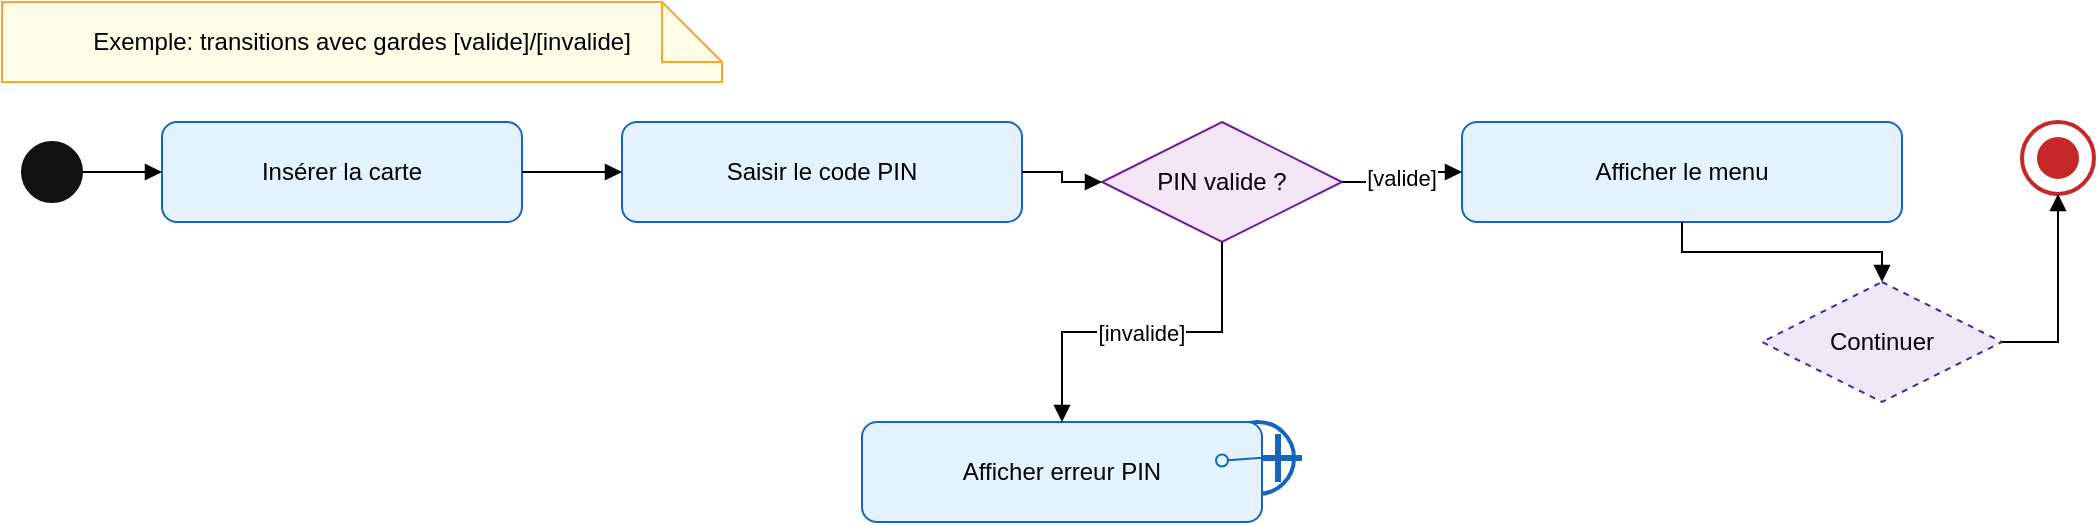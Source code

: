 <?xml version="1.0" encoding="utf-8"?>
<mxfile>
  <diagram name="01 - Éléments de base — DAB Retrait">
    <mxGraphModel dx="1600" dy="900" grid="1" gridSize="10" page="1" pageWidth="1600" pageHeight="900" math="0" background="#ffffff">
      <root>
        <mxCell id="0"/>
        <mxCell id="1" parent="0"/>
        <mxCell id="3" value="" style="shape=ellipse;whiteSpace=wrap;html=1;fillColor=#111111;strokeColor=#111111;" vertex="1" parent="1">
          <mxGeometry x="80" y="120" width="30" height="30" as="geometry"/>
        </mxCell>
        <mxCell id="4" value="Insérer la carte" style="shape=rect;rounded=1;whiteSpace=wrap;html=1;fillColor=#e3f2fd;strokeColor=#1565c0;" vertex="1" parent="1">
          <mxGeometry x="150" y="110" width="180" height="50" as="geometry"/>
        </mxCell>
        <mxCell id="5" value="Saisir le code PIN" style="shape=rect;rounded=1;whiteSpace=wrap;html=1;fillColor=#e3f2fd;strokeColor=#1565c0;" vertex="1" parent="1">
          <mxGeometry x="380" y="110" width="200" height="50" as="geometry"/>
        </mxCell>
        <mxCell id="6" value="PIN valide ?" style="shape=rhombus;whiteSpace=wrap;html=1;fillColor=#f3e5f5;strokeColor=#6a1b9a;" vertex="1" parent="1">
          <mxGeometry x="620" y="110" width="120" height="60" as="geometry"/>
        </mxCell>
        <mxCell id="7" value="Afficher le menu" style="shape=rect;rounded=1;whiteSpace=wrap;html=1;fillColor=#e3f2fd;strokeColor=#1565c0;" vertex="1" parent="1">
          <mxGeometry x="800" y="110" width="220" height="50" as="geometry"/>
        </mxCell>
        <mxCell id="8" value="" style="shape=ellipse;whiteSpace=wrap;html=1;fillColor=#ffffff;strokeColor=#c62828;strokeWidth=2;" vertex="1" parent="1">
          <mxGeometry x="1080" y="110" width="36" height="36" as="geometry"/>
        </mxCell>
        <mxCell id="9" value="" style="shape=ellipse;whiteSpace=wrap;html=1;fillColor=#c62828;strokeColor=#c62828;" vertex="1" parent="1">
          <mxGeometry x="1088" y="118" width="20" height="20" as="geometry"/>
        </mxCell>
        <mxCell id="10" value="" style="shape=ellipse;whiteSpace=wrap;html=1;fillColor=#ffffff;strokeColor=#1565c0;strokeWidth=2;" vertex="1" parent="1">
          <mxGeometry x="680" y="260" width="36" height="36" as="geometry"/>
        </mxCell>
        <mxCell id="11" value="" style="shape=line;strokeWidth=3;strokeColor=#1565c0;" vertex="1" parent="1">
          <mxGeometry x="696" y="276" width="24" height="4" as="geometry"/>
        </mxCell>
        <mxCell id="12" value="" style="shape=line;strokeWidth=3;strokeColor=#1565c0;rotation=90;" vertex="1" parent="1">
          <mxGeometry x="696" y="276" width="24" height="4" as="geometry"/>
        </mxCell>
        <mxCell id="13" value="Afficher erreur PIN" style="shape=rect;rounded=1;whiteSpace=wrap;html=1;fillColor=#e3f2fd;strokeColor=#1565c0;" vertex="1" parent="1">
          <mxGeometry x="500" y="260" width="200" height="50" as="geometry"/>
        </mxCell>
        <mxCell id="14" value="Continuer" style="shape=rhombus;whiteSpace=wrap;html=1;fillColor=#ede7f6;strokeColor=#4527a0;dashed=1;" vertex="1" parent="1">
          <mxGeometry x="950" y="190" width="120" height="60" as="geometry"/>
        </mxCell>
        <mxCell id="15" value="" style="edgeStyle=orthogonalEdgeStyle;rounded=0;endArrow=block;endFill=1;" edge="1" parent="1" source="3" target="4">
          <mxGeometry relative="1" as="geometry"/>
        </mxCell>
        <mxCell id="16" value="" style="edgeStyle=orthogonalEdgeStyle;rounded=0;endArrow=block;endFill=1;" edge="1" parent="1" source="4" target="5">
          <mxGeometry relative="1" as="geometry"/>
        </mxCell>
        <mxCell id="17" value="" style="edgeStyle=orthogonalEdgeStyle;rounded=0;endArrow=block;endFill=1;" edge="1" parent="1" source="5" target="6">
          <mxGeometry relative="1" as="geometry"/>
        </mxCell>
        <mxCell id="18" value="[valide]" style="edgeStyle=orthogonalEdgeStyle;rounded=0;endArrow=block;endFill=1;" edge="1" parent="1" source="6" target="7">
          <mxGeometry relative="1" as="geometry"/>
        </mxCell>
        <mxCell id="19" value="[invalide]" style="edgeStyle=orthogonalEdgeStyle;rounded=0;endArrow=block;endFill=1;" edge="1" parent="1" source="6" target="13">
          <mxGeometry relative="1" as="geometry"/>
        </mxCell>
        <mxCell id="20" value="" style="endArrow=oval;endFill=0;strokeColor=#1565c0;" edge="1" parent="1" source="13" target="10">
          <mxGeometry relative="1" as="geometry"/>
        </mxCell>
        <mxCell id="21" value="" style="edgeStyle=orthogonalEdgeStyle;rounded=0;endArrow=block;endFill=1;" edge="1" parent="1" source="7" target="14">
          <mxGeometry relative="1" as="geometry"/>
        </mxCell>
        <mxCell id="22" value="" style="edgeStyle=orthogonalEdgeStyle;rounded=0;endArrow=block;endFill=1;" edge="1" parent="1" source="14" target="8">
          <mxGeometry relative="1" as="geometry"/>
        </mxCell>
        <mxCell id="23" value="Exemple: transitions avec gardes [valide]/[invalide]" style="shape=note;whiteSpace=wrap;html=1;fillColor=#fffde7;strokeColor=#f9a825;" vertex="1" parent="1">
          <mxGeometry x="70" y="50" width="360" height="40" as="geometry"/>
        </mxCell>
      </root>
    </mxGraphModel>
  </diagram>
  <diagram name="02 - Parallélisme — Comptes et Journal">
    <mxGraphModel dx="1600" dy="900" grid="1" gridSize="10" page="1" pageWidth="1600" pageHeight="900" math="0" background="#ffffff">
      <root>
        <mxCell id="0"/>
        <mxCell id="1" parent="0"/>
        <mxCell id="24" value="" style="shape=ellipse;whiteSpace=wrap;html=1;fillColor=#111111;strokeColor=#111111;" vertex="1" parent="1">
          <mxGeometry x="80" y="120" width="30" height="30" as="geometry"/>
        </mxCell>
        <mxCell id="25" value="Choisir ‘Retrait’" style="shape=rect;rounded=1;whiteSpace=wrap;html=1;fillColor=#e3f2fd;strokeColor=#1565c0;" vertex="1" parent="1">
          <mxGeometry x="140" y="105" width="240" height="50" as="geometry"/>
        </mxCell>
        <mxCell id="26" value="" style="shape=rect;rounded=0;whiteSpace=wrap;html=1;fillColor=#212121;strokeColor=#212121;" vertex="1" parent="1">
          <mxGeometry x="410" y="120" width="160" height="8" as="geometry"/>
        </mxCell>
        <mxCell id="27" value="Vérifier solde (banque)" style="shape=rect;rounded=1;whiteSpace=wrap;html=1;fillColor=#e3f2fd;strokeColor=#1565c0;" vertex="1" parent="1">
          <mxGeometry x="620" y="60" width="260" height="50" as="geometry"/>
        </mxCell>
        <mxCell id="28" value="Écrire entrée journal" style="shape=rect;rounded=1;whiteSpace=wrap;html=1;fillColor=#e3f2fd;strokeColor=#1565c0;" vertex="1" parent="1">
          <mxGeometry x="620" y="160" width="260" height="50" as="geometry"/>
        </mxCell>
        <mxCell id="29" value="" style="shape=rect;rounded=0;whiteSpace=wrap;html=1;fillColor=#212121;strokeColor=#212121;" vertex="1" parent="1">
          <mxGeometry x="920" y="120" width="160" height="8" as="geometry"/>
        </mxCell>
        <mxCell id="30" value="Afficher confirmation" style="shape=rect;rounded=1;whiteSpace=wrap;html=1;fillColor=#e3f2fd;strokeColor=#1565c0;" vertex="1" parent="1">
          <mxGeometry x="1110" y="105" width="260" height="50" as="geometry"/>
        </mxCell>
        <mxCell id="31" value="" style="shape=ellipse;whiteSpace=wrap;html=1;fillColor=#ffffff;strokeColor=#c62828;strokeWidth=2;" vertex="1" parent="1">
          <mxGeometry x="1410" y="110" width="36" height="36" as="geometry"/>
        </mxCell>
        <mxCell id="32" value="" style="shape=ellipse;whiteSpace=wrap;html=1;fillColor=#c62828;strokeColor=#c62828;" vertex="1" parent="1">
          <mxGeometry x="1418" y="118" width="20" height="20" as="geometry"/>
        </mxCell>
        <mxCell id="33" value="" style="edgeStyle=orthogonalEdgeStyle;rounded=0;endArrow=block;endFill=1;" edge="1" parent="1" source="24" target="25">
          <mxGeometry relative="1" as="geometry"/>
        </mxCell>
        <mxCell id="34" value="" style="edgeStyle=orthogonalEdgeStyle;rounded=0;endArrow=block;endFill=1;" edge="1" parent="1" source="25" target="26">
          <mxGeometry relative="1" as="geometry"/>
        </mxCell>
        <mxCell id="35" value="" style="edgeStyle=orthogonalEdgeStyle;rounded=0;endArrow=block;endFill=1;" edge="1" parent="1" source="26" target="27">
          <mxGeometry relative="1" as="geometry"/>
        </mxCell>
        <mxCell id="36" value="" style="edgeStyle=orthogonalEdgeStyle;rounded=0;endArrow=block;endFill=1;" edge="1" parent="1" source="26" target="28">
          <mxGeometry relative="1" as="geometry"/>
        </mxCell>
        <mxCell id="37" value="" style="edgeStyle=orthogonalEdgeStyle;rounded=0;endArrow=block;endFill=1;" edge="1" parent="1" source="27" target="29">
          <mxGeometry relative="1" as="geometry"/>
        </mxCell>
        <mxCell id="38" value="" style="edgeStyle=orthogonalEdgeStyle;rounded=0;endArrow=block;endFill=1;" edge="1" parent="1" source="28" target="29">
          <mxGeometry relative="1" as="geometry"/>
        </mxCell>
        <mxCell id="39" value="" style="edgeStyle=orthogonalEdgeStyle;rounded=0;endArrow=block;endFill=1;" edge="1" parent="1" source="29" target="30">
          <mxGeometry relative="1" as="geometry"/>
        </mxCell>
        <mxCell id="40" value="" style="edgeStyle=orthogonalEdgeStyle;rounded=0;endArrow=block;endFill=1;" edge="1" parent="1" source="30" target="31">
          <mxGeometry relative="1" as="geometry"/>
        </mxCell>
      </root>
    </mxGraphModel>
  </diagram>
  <diagram name="03 - Flux d’objet — Billets &amp; Reçu">
    <mxGraphModel dx="1600" dy="900" grid="1" gridSize="10" page="1" pageWidth="1600" pageHeight="900" math="0" background="#ffffff">
      <root>
        <mxCell id="0"/>
        <mxCell id="1" parent="0"/>
        <mxCell id="41" value="" style="shape=ellipse;whiteSpace=wrap;html=1;fillColor=#111111;strokeColor=#111111;" vertex="1" parent="1">
          <mxGeometry x="80" y="140" width="30" height="30" as="geometry"/>
        </mxCell>
        <mxCell id="42" value="Calculer la répartition des billets" style="shape=rect;rounded=1;whiteSpace=wrap;html=1;fillColor=#e3f2fd;strokeColor=#1565c0;" vertex="1" parent="1">
          <mxGeometry x="140" y="125" width="260" height="50" as="geometry"/>
        </mxCell>
        <mxCell id="43" value="Obj: LotBillets" style="shape=rect;rounded=1;whiteSpace=wrap;html=1;fillColor=#fffde7;strokeColor=#f9a825;" vertex="1" parent="1">
          <mxGeometry x="450" y="100" width="200" height="60" as="geometry"/>
        </mxCell>
        <mxCell id="44" value="Distribuer les billets" style="shape=rect;rounded=1;whiteSpace=wrap;html=1;fillColor=#e3f2fd;strokeColor=#1565c0;" vertex="1" parent="1">
          <mxGeometry x="700" y="125" width="260" height="50" as="geometry"/>
        </mxCell>
        <mxCell id="45" value="Obj: ReçuPDF" style="shape=rect;rounded=1;whiteSpace=wrap;html=1;fillColor=#fffde7;strokeColor=#f9a825;" vertex="1" parent="1">
          <mxGeometry x="700" y="230" width="220" height="50" as="geometry"/>
        </mxCell>
        <mxCell id="46" value="Imprimer le reçu" style="shape=rect;rounded=1;whiteSpace=wrap;html=1;fillColor=#e3f2fd;strokeColor=#1565c0;" vertex="1" parent="1">
          <mxGeometry x="980" y="225" width="240" height="50" as="geometry"/>
        </mxCell>
        <mxCell id="47" value="" style="shape=ellipse;whiteSpace=wrap;html=1;fillColor=#ffffff;strokeColor=#c62828;strokeWidth=2;" vertex="1" parent="1">
          <mxGeometry x="1260" y="130" width="36" height="36" as="geometry"/>
        </mxCell>
        <mxCell id="48" value="" style="shape=ellipse;whiteSpace=wrap;html=1;fillColor=#c62828;strokeColor=#c62828;" vertex="1" parent="1">
          <mxGeometry x="1268" y="138" width="20" height="20" as="geometry"/>
        </mxCell>
        <mxCell id="49" value="" style="edgeStyle=orthogonalEdgeStyle;rounded=0;endArrow=block;endFill=1;" edge="1" parent="1" source="41" target="42">
          <mxGeometry relative="1" as="geometry"/>
        </mxCell>
        <mxCell id="50" value="«objectFlow»" style="dashed=1;strokeColor=#1e88e5;endArrow=block;endFill=1;" edge="1" parent="1" source="42" target="43">
          <mxGeometry relative="1" as="geometry"/>
        </mxCell>
        <mxCell id="51" value="«objectFlow»" style="dashed=1;strokeColor=#1e88e5;endArrow=block;endFill=1;" edge="1" parent="1" source="43" target="44">
          <mxGeometry relative="1" as="geometry"/>
        </mxCell>
        <mxCell id="52" value="" style="edgeStyle=orthogonalEdgeStyle;rounded=0;endArrow=block;endFill=1;" edge="1" parent="1" source="44" target="47">
          <mxGeometry relative="1" as="geometry"/>
        </mxCell>
        <mxCell id="53" value="«objectFlow»" style="dashed=1;strokeColor=#1e88e5;endArrow=block;endFill=1;" edge="1" parent="1" source="44" target="45">
          <mxGeometry relative="1" as="geometry"/>
        </mxCell>
        <mxCell id="54" value="«objectFlow»" style="dashed=1;strokeColor=#1e88e5;endArrow=block;endFill=1;" edge="1" parent="1" source="45" target="46">
          <mxGeometry relative="1" as="geometry"/>
        </mxCell>
      </root>
    </mxGraphModel>
  </diagram>
  <diagram name="04 - Partitions — Client / DAB / Banque">
    <mxGraphModel dx="1600" dy="900" grid="1" gridSize="10" page="1" pageWidth="1600" pageHeight="900" math="0" background="#ffffff">
      <root>
        <mxCell id="0"/>
        <mxCell id="1" parent="0"/>
        <mxCell id="55" value="Client" style="swimlane;strokeColor=#616161;fontStyle=1;align=center;horizontal=1;startSize=26;" vertex="1" parent="1">
          <mxGeometry x="40" y="60" width="450" height="700" as="geometry"/>
        </mxCell>
        <mxCell id="56" value="DAB" style="swimlane;strokeColor=#616161;fontStyle=1;align=center;horizontal=1;startSize=26;" vertex="1" parent="1">
          <mxGeometry x="520" y="60" width="500" height="700" as="geometry"/>
        </mxCell>
        <mxCell id="57" value="Banque" style="swimlane;strokeColor=#616161;fontStyle=1;align=center;horizontal=1;startSize=26;" vertex="1" parent="1">
          <mxGeometry x="1040" y="60" width="500" height="700" as="geometry"/>
        </mxCell>
        <mxCell id="58" value="" style="shape=ellipse;whiteSpace=wrap;html=1;fillColor=#111111;strokeColor=#111111;" vertex="1" parent="1">
          <mxGeometry x="80" y="140" width="30" height="30" as="geometry"/>
        </mxCell>
        <mxCell id="59" value="Composer le PIN" style="shape=rect;rounded=1;whiteSpace=wrap;html=1;fillColor=#e3f2fd;strokeColor=#1565c0;" vertex="1" parent="1">
          <mxGeometry x="120" y="125" width="360" height="50" as="geometry"/>
        </mxCell>
        <mxCell id="60" value="Vérifier PIN" style="shape=rect;rounded=1;whiteSpace=wrap;html=1;fillColor=#e3f2fd;strokeColor=#1565c0;" vertex="1" parent="1">
          <mxGeometry x="560" y="125" width="420" height="50" as="geometry"/>
        </mxCell>
        <mxCell id="61" value="Autoriser l’opération" style="shape=rect;rounded=1;whiteSpace=wrap;html=1;fillColor=#e3f2fd;strokeColor=#1565c0;" vertex="1" parent="1">
          <mxGeometry x="1080" y="125" width="420" height="50" as="geometry"/>
        </mxCell>
        <mxCell id="62" value="" style="shape=ellipse;whiteSpace=wrap;html=1;fillColor=#ffffff;strokeColor=#c62828;strokeWidth=2;" vertex="1" parent="1">
          <mxGeometry x="1530" y="130" width="36" height="36" as="geometry"/>
        </mxCell>
        <mxCell id="63" value="" style="shape=ellipse;whiteSpace=wrap;html=1;fillColor=#c62828;strokeColor=#c62828;" vertex="1" parent="1">
          <mxGeometry x="1538" y="138" width="20" height="20" as="geometry"/>
        </mxCell>
        <mxCell id="64" value="" style="edgeStyle=orthogonalEdgeStyle;rounded=0;endArrow=block;endFill=1;" edge="1" parent="1" source="58" target="59">
          <mxGeometry relative="1" as="geometry"/>
        </mxCell>
        <mxCell id="65" value="" style="edgeStyle=orthogonalEdgeStyle;rounded=0;endArrow=block;endFill=1;" edge="1" parent="1" source="59" target="60">
          <mxGeometry relative="1" as="geometry"/>
        </mxCell>
        <mxCell id="66" value="" style="edgeStyle=orthogonalEdgeStyle;rounded=0;endArrow=block;endFill=1;" edge="1" parent="1" source="60" target="61">
          <mxGeometry relative="1" as="geometry"/>
        </mxCell>
        <mxCell id="67" value="" style="edgeStyle=orthogonalEdgeStyle;rounded=0;endArrow=block;endFill=1;" edge="1" parent="1" source="61" target="62">
          <mxGeometry relative="1" as="geometry"/>
        </mxCell>
      </root>
    </mxGraphModel>
  </diagram>
  <diagram name="05 - Interruption — Carte avalée">
    <mxGraphModel dx="1600" dy="900" grid="1" gridSize="10" page="1" pageWidth="1600" pageHeight="900" math="0" background="#ffffff">
      <root>
        <mxCell id="0"/>
        <mxCell id="1" parent="0"/>
        <mxCell id="68" value="Région interruptible" style="shape=rect;rounded=1;dashed=1;dashPattern=8 4;strokeColor=#ef6c00;fillColor=#fff3e0;" vertex="1" parent="1">
          <mxGeometry x="120" y="80" width="1000" height="420" as="geometry"/>
        </mxCell>
        <mxCell id="69" value="" style="shape=ellipse;whiteSpace=wrap;html=1;fillColor=#111111;strokeColor=#111111;" vertex="1" parent="1">
          <mxGeometry x="160" y="140" width="30" height="30" as="geometry"/>
        </mxCell>
        <mxCell id="70" value="Lire la carte" style="shape=rect;rounded=1;whiteSpace=wrap;html=1;fillColor=#e3f2fd;strokeColor=#1565c0;" vertex="1" parent="1">
          <mxGeometry x="210" y="125" width="260" height="50" as="geometry"/>
        </mxCell>
        <mxCell id="71" value="Démarrer session" style="shape=rect;rounded=1;whiteSpace=wrap;html=1;fillColor=#e3f2fd;strokeColor=#1565c0;" vertex="1" parent="1">
          <mxGeometry x="500" y="125" width="260" height="50" as="geometry"/>
        </mxCell>
        <mxCell id="72" value="Attendre saisie PIN" style="shape=rect;rounded=1;whiteSpace=wrap;html=1;fillColor=#e3f2fd;strokeColor=#1565c0;" vertex="1" parent="1">
          <mxGeometry x="800" y="125" width="260" height="50" as="geometry"/>
        </mxCell>
        <mxCell id="73" value="«exception» Carte retenue" style="shape=rect;rounded=1;whiteSpace=wrap;html=1;fillColor=#e3f2fd;strokeColor=#1565c0;" vertex="1" parent="1">
          <mxGeometry x="520" y="280" width="260" height="50" as="geometry"/>
        </mxCell>
        <mxCell id="74" value="" style="shape=ellipse;whiteSpace=wrap;html=1;fillColor=#ffffff;strokeColor=#c62828;strokeWidth=2;" vertex="1" parent="1">
          <mxGeometry x="900" y="280" width="36" height="36" as="geometry"/>
        </mxCell>
        <mxCell id="75" value="" style="shape=ellipse;whiteSpace=wrap;html=1;fillColor=#c62828;strokeColor=#c62828;" vertex="1" parent="1">
          <mxGeometry x="908" y="288" width="20" height="20" as="geometry"/>
        </mxCell>
        <mxCell id="76" value="" style="edgeStyle=orthogonalEdgeStyle;rounded=0;endArrow=block;endFill=1;" edge="1" parent="1" source="69" target="70">
          <mxGeometry relative="1" as="geometry"/>
        </mxCell>
        <mxCell id="77" value="" style="edgeStyle=orthogonalEdgeStyle;rounded=0;endArrow=block;endFill=1;" edge="1" parent="1" source="70" target="71">
          <mxGeometry relative="1" as="geometry"/>
        </mxCell>
        <mxCell id="78" value="" style="edgeStyle=orthogonalEdgeStyle;rounded=0;endArrow=block;endFill=1;" edge="1" parent="1" source="71" target="72">
          <mxGeometry relative="1" as="geometry"/>
        </mxCell>
        <mxCell id="79" value="" style="strokeColor=#d32f2f;endArrow=block;endFill=0;dashed=1;" edge="1" parent="1" source="72" target="73">
          <mxGeometry relative="1" as="geometry"/>
        </mxCell>
        <mxCell id="80" value="" style="strokeColor=#d32f2f;endArrow=block;endFill=1;" edge="1" parent="1" source="73" target="74">
          <mxGeometry relative="1" as="geometry"/>
        </mxCell>
      </root>
    </mxGraphModel>
  </diagram>
  <diagram name="06 - Signal/Événement — Maintenance">
    <mxGraphModel dx="1600" dy="900" grid="1" gridSize="10" page="1" pageWidth="1600" pageHeight="900" math="0" background="#ffffff">
      <root>
        <mxCell id="0"/>
        <mxCell id="1" parent="0"/>
        <mxCell id="81" value="" style="shape=ellipse;whiteSpace=wrap;html=1;fillColor=#111111;strokeColor=#111111;" vertex="1" parent="1">
          <mxGeometry x="80" y="140" width="30" height="30" as="geometry"/>
        </mxCell>
        <mxCell id="82" value="Attendre client" style="shape=rect;rounded=1;whiteSpace=wrap;html=1;fillColor=#e3f2fd;strokeColor=#1565c0;" vertex="1" parent="1">
          <mxGeometry x="140" y="125" width="260" height="50" as="geometry"/>
        </mxCell>
        <mxCell id="83" value="«receiveSignal»
Signal: ModeMaintenance" style="shape=hexagon;perimeter=hexagonPerimeter2;whiteSpace=wrap;html=1;fillColor=#e8f5e9;strokeColor=#2e7d32;" vertex="1" parent="1">
          <mxGeometry x="470" y="80" width="220" height="50" as="geometry"/>
        </mxCell>
        <mxCell id="84" value="«sendSignal»
Signal: AlerteGuichet" style="shape=hexagon;perimeter=hexagonPerimeter2;whiteSpace=wrap;html=1;fillColor=#e8f5e9;strokeColor=#2e7d32;" vertex="1" parent="1">
          <mxGeometry x="470" y="220" width="220" height="50" as="geometry"/>
        </mxCell>
        <mxCell id="85" value="Basculer en mode maintenance" style="shape=rect;rounded=1;whiteSpace=wrap;html=1;fillColor=#e3f2fd;strokeColor=#1565c0;" vertex="1" parent="1">
          <mxGeometry x="740" y="125" width="280" height="50" as="geometry"/>
        </mxCell>
        <mxCell id="86" value="" style="shape=ellipse;whiteSpace=wrap;html=1;fillColor=#ffffff;strokeColor=#c62828;strokeWidth=2;" vertex="1" parent="1">
          <mxGeometry x="1060" y="130" width="36" height="36" as="geometry"/>
        </mxCell>
        <mxCell id="87" value="" style="shape=ellipse;whiteSpace=wrap;html=1;fillColor=#c62828;strokeColor=#c62828;" vertex="1" parent="1">
          <mxGeometry x="1068" y="138" width="20" height="20" as="geometry"/>
        </mxCell>
        <mxCell id="88" value="" style="edgeStyle=orthogonalEdgeStyle;rounded=0;endArrow=block;endFill=1;" edge="1" parent="1" source="81" target="82">
          <mxGeometry relative="1" as="geometry"/>
        </mxCell>
        <mxCell id="89" value="" style="strokeColor=#2e7d32;endArrow=block;endFill=1;dashed=1;" edge="1" parent="1" source="82" target="83">
          <mxGeometry relative="1" as="geometry"/>
        </mxCell>
        <mxCell id="90" value="" style="strokeColor=#2e7d32;endArrow=block;endFill=1;" edge="1" parent="1" source="83" target="85">
          <mxGeometry relative="1" as="geometry"/>
        </mxCell>
        <mxCell id="91" value="" style="edgeStyle=orthogonalEdgeStyle;rounded=0;endArrow=block;endFill=1;" edge="1" parent="1" source="85" target="86">
          <mxGeometry relative="1" as="geometry"/>
        </mxCell>
        <mxCell id="92" value="" style="strokeColor=#2e7d32;endArrow=block;endFill=1;dashed=1;" edge="1" parent="1" source="82" target="84">
          <mxGeometry relative="1" as="geometry"/>
        </mxCell>
      </root>
    </mxGraphModel>
  </diagram>
  <diagram name="07 - Sous-activité — Appel d’activité">
    <mxGraphModel dx="1600" dy="900" grid="1" gridSize="10" page="1" pageWidth="1600" pageHeight="900" math="0" background="#ffffff">
      <root>
        <mxCell id="0"/>
        <mxCell id="1" parent="0"/>
        <mxCell id="93" value="" style="shape=ellipse;whiteSpace=wrap;html=1;fillColor=#111111;strokeColor=#111111;" vertex="1" parent="1">
          <mxGeometry x="80" y="140" width="30" height="30" as="geometry"/>
        </mxCell>
        <mxCell id="94" value="Vérifier identité
«callBehavior»" style="shape=rect;rounded=1;whiteSpace=wrap;html=1;fillColor=#e3f2fd;strokeColor=#1565c0;strokeWidth=2;" vertex="1" parent="1">
          <mxGeometry x="140" y="125" width="300" height="60" as="geometry"/>
        </mxCell>
        <mxCell id="95" value="" style="shape=triangle;direction=east;fillColor=#1565c0;strokeColor=#1565c0;" vertex="1" parent="1">
          <mxGeometry x="410" y="150" width="14" height="14" as="geometry"/>
        </mxCell>
        <mxCell id="96" value="Activité appelée: Vérification KYC" style="shape=rect;rounded=1;whiteSpace=wrap;html=1;fillColor=#e3f2fd;strokeColor=#1565c0;" vertex="1" parent="1">
          <mxGeometry x="500" y="120" width="320" height="60" as="geometry"/>
        </mxCell>
        <mxCell id="97" value="" style="shape=ellipse;whiteSpace=wrap;html=1;fillColor=#ffffff;strokeColor=#c62828;strokeWidth=2;" vertex="1" parent="1">
          <mxGeometry x="860" y="130" width="36" height="36" as="geometry"/>
        </mxCell>
        <mxCell id="98" value="" style="shape=ellipse;whiteSpace=wrap;html=1;fillColor=#c62828;strokeColor=#c62828;" vertex="1" parent="1">
          <mxGeometry x="868" y="138" width="20" height="20" as="geometry"/>
        </mxCell>
        <mxCell id="99" value="" style="edgeStyle=orthogonalEdgeStyle;rounded=0;endArrow=block;endFill=1;" edge="1" parent="1" source="93" target="94">
          <mxGeometry relative="1" as="geometry"/>
        </mxCell>
        <mxCell id="100" value="" style="edgeStyle=orthogonalEdgeStyle;rounded=0;endArrow=block;endFill=1;" edge="1" parent="1" source="94" target="96">
          <mxGeometry relative="1" as="geometry"/>
        </mxCell>
        <mxCell id="101" value="" style="edgeStyle=orthogonalEdgeStyle;rounded=0;endArrow=block;endFill=1;" edge="1" parent="1" source="96" target="97">
          <mxGeometry relative="1" as="geometry"/>
        </mxCell>
      </root>
    </mxGraphModel>
  </diagram>
</mxfile>
